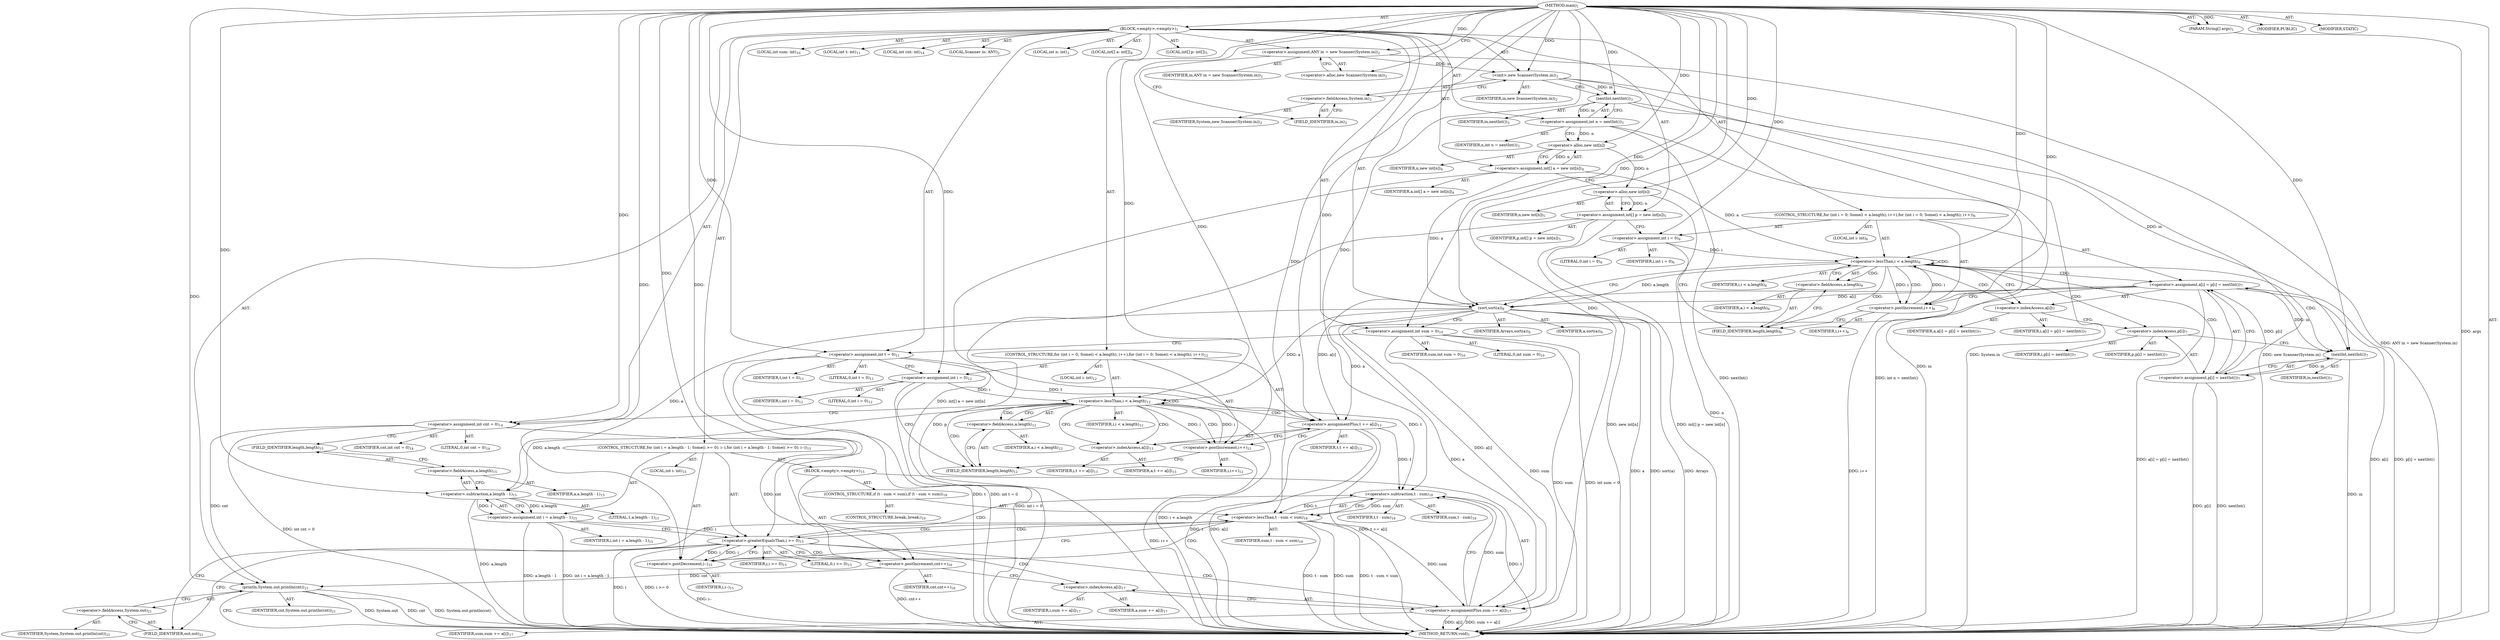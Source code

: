 digraph "main" {  
"19" [label = <(METHOD,main)<SUB>1</SUB>> ]
"20" [label = <(PARAM,String[] args)<SUB>1</SUB>> ]
"21" [label = <(BLOCK,&lt;empty&gt;,&lt;empty&gt;)<SUB>1</SUB>> ]
"4" [label = <(LOCAL,Scanner in: ANY)<SUB>2</SUB>> ]
"22" [label = <(&lt;operator&gt;.assignment,ANY in = new Scanner(System.in))<SUB>2</SUB>> ]
"23" [label = <(IDENTIFIER,in,ANY in = new Scanner(System.in))<SUB>2</SUB>> ]
"24" [label = <(&lt;operator&gt;.alloc,new Scanner(System.in))<SUB>2</SUB>> ]
"25" [label = <(&lt;init&gt;,new Scanner(System.in))<SUB>2</SUB>> ]
"3" [label = <(IDENTIFIER,in,new Scanner(System.in))<SUB>2</SUB>> ]
"26" [label = <(&lt;operator&gt;.fieldAccess,System.in)<SUB>2</SUB>> ]
"27" [label = <(IDENTIFIER,System,new Scanner(System.in))<SUB>2</SUB>> ]
"28" [label = <(FIELD_IDENTIFIER,in,in)<SUB>2</SUB>> ]
"29" [label = <(LOCAL,int n: int)<SUB>3</SUB>> ]
"30" [label = <(&lt;operator&gt;.assignment,int n = nextInt())<SUB>3</SUB>> ]
"31" [label = <(IDENTIFIER,n,int n = nextInt())<SUB>3</SUB>> ]
"32" [label = <(nextInt,nextInt())<SUB>3</SUB>> ]
"33" [label = <(IDENTIFIER,in,nextInt())<SUB>3</SUB>> ]
"34" [label = <(LOCAL,int[] a: int[])<SUB>4</SUB>> ]
"35" [label = <(&lt;operator&gt;.assignment,int[] a = new int[n])<SUB>4</SUB>> ]
"36" [label = <(IDENTIFIER,a,int[] a = new int[n])<SUB>4</SUB>> ]
"37" [label = <(&lt;operator&gt;.alloc,new int[n])> ]
"38" [label = <(IDENTIFIER,n,new int[n])<SUB>4</SUB>> ]
"39" [label = <(LOCAL,int[] p: int[])<SUB>5</SUB>> ]
"40" [label = <(&lt;operator&gt;.assignment,int[] p = new int[n])<SUB>5</SUB>> ]
"41" [label = <(IDENTIFIER,p,int[] p = new int[n])<SUB>5</SUB>> ]
"42" [label = <(&lt;operator&gt;.alloc,new int[n])> ]
"43" [label = <(IDENTIFIER,n,new int[n])<SUB>5</SUB>> ]
"44" [label = <(CONTROL_STRUCTURE,for (int i = 0; Some(i &lt; a.length); i++),for (int i = 0; Some(i &lt; a.length); i++))<SUB>6</SUB>> ]
"45" [label = <(LOCAL,int i: int)<SUB>6</SUB>> ]
"46" [label = <(&lt;operator&gt;.assignment,int i = 0)<SUB>6</SUB>> ]
"47" [label = <(IDENTIFIER,i,int i = 0)<SUB>6</SUB>> ]
"48" [label = <(LITERAL,0,int i = 0)<SUB>6</SUB>> ]
"49" [label = <(&lt;operator&gt;.lessThan,i &lt; a.length)<SUB>6</SUB>> ]
"50" [label = <(IDENTIFIER,i,i &lt; a.length)<SUB>6</SUB>> ]
"51" [label = <(&lt;operator&gt;.fieldAccess,a.length)<SUB>6</SUB>> ]
"52" [label = <(IDENTIFIER,a,i &lt; a.length)<SUB>6</SUB>> ]
"53" [label = <(FIELD_IDENTIFIER,length,length)<SUB>6</SUB>> ]
"54" [label = <(&lt;operator&gt;.postIncrement,i++)<SUB>6</SUB>> ]
"55" [label = <(IDENTIFIER,i,i++)<SUB>6</SUB>> ]
"56" [label = <(&lt;operator&gt;.assignment,a[i] = p[i] = nextInt())<SUB>7</SUB>> ]
"57" [label = <(&lt;operator&gt;.indexAccess,a[i])<SUB>7</SUB>> ]
"58" [label = <(IDENTIFIER,a,a[i] = p[i] = nextInt())<SUB>7</SUB>> ]
"59" [label = <(IDENTIFIER,i,a[i] = p[i] = nextInt())<SUB>7</SUB>> ]
"60" [label = <(&lt;operator&gt;.assignment,p[i] = nextInt())<SUB>7</SUB>> ]
"61" [label = <(&lt;operator&gt;.indexAccess,p[i])<SUB>7</SUB>> ]
"62" [label = <(IDENTIFIER,p,p[i] = nextInt())<SUB>7</SUB>> ]
"63" [label = <(IDENTIFIER,i,p[i] = nextInt())<SUB>7</SUB>> ]
"64" [label = <(nextInt,nextInt())<SUB>7</SUB>> ]
"65" [label = <(IDENTIFIER,in,nextInt())<SUB>7</SUB>> ]
"66" [label = <(sort,sort(a))<SUB>8</SUB>> ]
"67" [label = <(IDENTIFIER,Arrays,sort(a))<SUB>8</SUB>> ]
"68" [label = <(IDENTIFIER,a,sort(a))<SUB>8</SUB>> ]
"69" [label = <(LOCAL,int sum: int)<SUB>10</SUB>> ]
"70" [label = <(&lt;operator&gt;.assignment,int sum = 0)<SUB>10</SUB>> ]
"71" [label = <(IDENTIFIER,sum,int sum = 0)<SUB>10</SUB>> ]
"72" [label = <(LITERAL,0,int sum = 0)<SUB>10</SUB>> ]
"73" [label = <(LOCAL,int t: int)<SUB>11</SUB>> ]
"74" [label = <(&lt;operator&gt;.assignment,int t = 0)<SUB>11</SUB>> ]
"75" [label = <(IDENTIFIER,t,int t = 0)<SUB>11</SUB>> ]
"76" [label = <(LITERAL,0,int t = 0)<SUB>11</SUB>> ]
"77" [label = <(CONTROL_STRUCTURE,for (int i = 0; Some(i &lt; a.length); i++),for (int i = 0; Some(i &lt; a.length); i++))<SUB>12</SUB>> ]
"78" [label = <(LOCAL,int i: int)<SUB>12</SUB>> ]
"79" [label = <(&lt;operator&gt;.assignment,int i = 0)<SUB>12</SUB>> ]
"80" [label = <(IDENTIFIER,i,int i = 0)<SUB>12</SUB>> ]
"81" [label = <(LITERAL,0,int i = 0)<SUB>12</SUB>> ]
"82" [label = <(&lt;operator&gt;.lessThan,i &lt; a.length)<SUB>12</SUB>> ]
"83" [label = <(IDENTIFIER,i,i &lt; a.length)<SUB>12</SUB>> ]
"84" [label = <(&lt;operator&gt;.fieldAccess,a.length)<SUB>12</SUB>> ]
"85" [label = <(IDENTIFIER,a,i &lt; a.length)<SUB>12</SUB>> ]
"86" [label = <(FIELD_IDENTIFIER,length,length)<SUB>12</SUB>> ]
"87" [label = <(&lt;operator&gt;.postIncrement,i++)<SUB>12</SUB>> ]
"88" [label = <(IDENTIFIER,i,i++)<SUB>12</SUB>> ]
"89" [label = <(&lt;operator&gt;.assignmentPlus,t += a[i])<SUB>13</SUB>> ]
"90" [label = <(IDENTIFIER,t,t += a[i])<SUB>13</SUB>> ]
"91" [label = <(&lt;operator&gt;.indexAccess,a[i])<SUB>13</SUB>> ]
"92" [label = <(IDENTIFIER,a,t += a[i])<SUB>13</SUB>> ]
"93" [label = <(IDENTIFIER,i,t += a[i])<SUB>13</SUB>> ]
"94" [label = <(LOCAL,int cnt: int)<SUB>14</SUB>> ]
"95" [label = <(&lt;operator&gt;.assignment,int cnt = 0)<SUB>14</SUB>> ]
"96" [label = <(IDENTIFIER,cnt,int cnt = 0)<SUB>14</SUB>> ]
"97" [label = <(LITERAL,0,int cnt = 0)<SUB>14</SUB>> ]
"98" [label = <(CONTROL_STRUCTURE,for (int i = a.length - 1; Some(i &gt;= 0); i--),for (int i = a.length - 1; Some(i &gt;= 0); i--))<SUB>15</SUB>> ]
"99" [label = <(LOCAL,int i: int)<SUB>15</SUB>> ]
"100" [label = <(&lt;operator&gt;.assignment,int i = a.length - 1)<SUB>15</SUB>> ]
"101" [label = <(IDENTIFIER,i,int i = a.length - 1)<SUB>15</SUB>> ]
"102" [label = <(&lt;operator&gt;.subtraction,a.length - 1)<SUB>15</SUB>> ]
"103" [label = <(&lt;operator&gt;.fieldAccess,a.length)<SUB>15</SUB>> ]
"104" [label = <(IDENTIFIER,a,a.length - 1)<SUB>15</SUB>> ]
"105" [label = <(FIELD_IDENTIFIER,length,length)<SUB>15</SUB>> ]
"106" [label = <(LITERAL,1,a.length - 1)<SUB>15</SUB>> ]
"107" [label = <(&lt;operator&gt;.greaterEqualsThan,i &gt;= 0)<SUB>15</SUB>> ]
"108" [label = <(IDENTIFIER,i,i &gt;= 0)<SUB>15</SUB>> ]
"109" [label = <(LITERAL,0,i &gt;= 0)<SUB>15</SUB>> ]
"110" [label = <(&lt;operator&gt;.postDecrement,i--)<SUB>15</SUB>> ]
"111" [label = <(IDENTIFIER,i,i--)<SUB>15</SUB>> ]
"112" [label = <(BLOCK,&lt;empty&gt;,&lt;empty&gt;)<SUB>15</SUB>> ]
"113" [label = <(&lt;operator&gt;.postIncrement,cnt++)<SUB>16</SUB>> ]
"114" [label = <(IDENTIFIER,cnt,cnt++)<SUB>16</SUB>> ]
"115" [label = <(&lt;operator&gt;.assignmentPlus,sum += a[i])<SUB>17</SUB>> ]
"116" [label = <(IDENTIFIER,sum,sum += a[i])<SUB>17</SUB>> ]
"117" [label = <(&lt;operator&gt;.indexAccess,a[i])<SUB>17</SUB>> ]
"118" [label = <(IDENTIFIER,a,sum += a[i])<SUB>17</SUB>> ]
"119" [label = <(IDENTIFIER,i,sum += a[i])<SUB>17</SUB>> ]
"120" [label = <(CONTROL_STRUCTURE,if (t - sum &lt; sum),if (t - sum &lt; sum))<SUB>18</SUB>> ]
"121" [label = <(&lt;operator&gt;.lessThan,t - sum &lt; sum)<SUB>18</SUB>> ]
"122" [label = <(&lt;operator&gt;.subtraction,t - sum)<SUB>18</SUB>> ]
"123" [label = <(IDENTIFIER,t,t - sum)<SUB>18</SUB>> ]
"124" [label = <(IDENTIFIER,sum,t - sum)<SUB>18</SUB>> ]
"125" [label = <(IDENTIFIER,sum,t - sum &lt; sum)<SUB>18</SUB>> ]
"126" [label = <(CONTROL_STRUCTURE,break;,break;)<SUB>19</SUB>> ]
"127" [label = <(println,System.out.println(cnt))<SUB>21</SUB>> ]
"128" [label = <(&lt;operator&gt;.fieldAccess,System.out)<SUB>21</SUB>> ]
"129" [label = <(IDENTIFIER,System,System.out.println(cnt))<SUB>21</SUB>> ]
"130" [label = <(FIELD_IDENTIFIER,out,out)<SUB>21</SUB>> ]
"131" [label = <(IDENTIFIER,cnt,System.out.println(cnt))<SUB>21</SUB>> ]
"132" [label = <(MODIFIER,PUBLIC)> ]
"133" [label = <(MODIFIER,STATIC)> ]
"134" [label = <(METHOD_RETURN,void)<SUB>1</SUB>> ]
  "19" -> "20"  [ label = "AST: "] 
  "19" -> "21"  [ label = "AST: "] 
  "19" -> "132"  [ label = "AST: "] 
  "19" -> "133"  [ label = "AST: "] 
  "19" -> "134"  [ label = "AST: "] 
  "21" -> "4"  [ label = "AST: "] 
  "21" -> "22"  [ label = "AST: "] 
  "21" -> "25"  [ label = "AST: "] 
  "21" -> "29"  [ label = "AST: "] 
  "21" -> "30"  [ label = "AST: "] 
  "21" -> "34"  [ label = "AST: "] 
  "21" -> "35"  [ label = "AST: "] 
  "21" -> "39"  [ label = "AST: "] 
  "21" -> "40"  [ label = "AST: "] 
  "21" -> "44"  [ label = "AST: "] 
  "21" -> "66"  [ label = "AST: "] 
  "21" -> "69"  [ label = "AST: "] 
  "21" -> "70"  [ label = "AST: "] 
  "21" -> "73"  [ label = "AST: "] 
  "21" -> "74"  [ label = "AST: "] 
  "21" -> "77"  [ label = "AST: "] 
  "21" -> "94"  [ label = "AST: "] 
  "21" -> "95"  [ label = "AST: "] 
  "21" -> "98"  [ label = "AST: "] 
  "21" -> "127"  [ label = "AST: "] 
  "22" -> "23"  [ label = "AST: "] 
  "22" -> "24"  [ label = "AST: "] 
  "25" -> "3"  [ label = "AST: "] 
  "25" -> "26"  [ label = "AST: "] 
  "26" -> "27"  [ label = "AST: "] 
  "26" -> "28"  [ label = "AST: "] 
  "30" -> "31"  [ label = "AST: "] 
  "30" -> "32"  [ label = "AST: "] 
  "32" -> "33"  [ label = "AST: "] 
  "35" -> "36"  [ label = "AST: "] 
  "35" -> "37"  [ label = "AST: "] 
  "37" -> "38"  [ label = "AST: "] 
  "40" -> "41"  [ label = "AST: "] 
  "40" -> "42"  [ label = "AST: "] 
  "42" -> "43"  [ label = "AST: "] 
  "44" -> "45"  [ label = "AST: "] 
  "44" -> "46"  [ label = "AST: "] 
  "44" -> "49"  [ label = "AST: "] 
  "44" -> "54"  [ label = "AST: "] 
  "44" -> "56"  [ label = "AST: "] 
  "46" -> "47"  [ label = "AST: "] 
  "46" -> "48"  [ label = "AST: "] 
  "49" -> "50"  [ label = "AST: "] 
  "49" -> "51"  [ label = "AST: "] 
  "51" -> "52"  [ label = "AST: "] 
  "51" -> "53"  [ label = "AST: "] 
  "54" -> "55"  [ label = "AST: "] 
  "56" -> "57"  [ label = "AST: "] 
  "56" -> "60"  [ label = "AST: "] 
  "57" -> "58"  [ label = "AST: "] 
  "57" -> "59"  [ label = "AST: "] 
  "60" -> "61"  [ label = "AST: "] 
  "60" -> "64"  [ label = "AST: "] 
  "61" -> "62"  [ label = "AST: "] 
  "61" -> "63"  [ label = "AST: "] 
  "64" -> "65"  [ label = "AST: "] 
  "66" -> "67"  [ label = "AST: "] 
  "66" -> "68"  [ label = "AST: "] 
  "70" -> "71"  [ label = "AST: "] 
  "70" -> "72"  [ label = "AST: "] 
  "74" -> "75"  [ label = "AST: "] 
  "74" -> "76"  [ label = "AST: "] 
  "77" -> "78"  [ label = "AST: "] 
  "77" -> "79"  [ label = "AST: "] 
  "77" -> "82"  [ label = "AST: "] 
  "77" -> "87"  [ label = "AST: "] 
  "77" -> "89"  [ label = "AST: "] 
  "79" -> "80"  [ label = "AST: "] 
  "79" -> "81"  [ label = "AST: "] 
  "82" -> "83"  [ label = "AST: "] 
  "82" -> "84"  [ label = "AST: "] 
  "84" -> "85"  [ label = "AST: "] 
  "84" -> "86"  [ label = "AST: "] 
  "87" -> "88"  [ label = "AST: "] 
  "89" -> "90"  [ label = "AST: "] 
  "89" -> "91"  [ label = "AST: "] 
  "91" -> "92"  [ label = "AST: "] 
  "91" -> "93"  [ label = "AST: "] 
  "95" -> "96"  [ label = "AST: "] 
  "95" -> "97"  [ label = "AST: "] 
  "98" -> "99"  [ label = "AST: "] 
  "98" -> "100"  [ label = "AST: "] 
  "98" -> "107"  [ label = "AST: "] 
  "98" -> "110"  [ label = "AST: "] 
  "98" -> "112"  [ label = "AST: "] 
  "100" -> "101"  [ label = "AST: "] 
  "100" -> "102"  [ label = "AST: "] 
  "102" -> "103"  [ label = "AST: "] 
  "102" -> "106"  [ label = "AST: "] 
  "103" -> "104"  [ label = "AST: "] 
  "103" -> "105"  [ label = "AST: "] 
  "107" -> "108"  [ label = "AST: "] 
  "107" -> "109"  [ label = "AST: "] 
  "110" -> "111"  [ label = "AST: "] 
  "112" -> "113"  [ label = "AST: "] 
  "112" -> "115"  [ label = "AST: "] 
  "112" -> "120"  [ label = "AST: "] 
  "113" -> "114"  [ label = "AST: "] 
  "115" -> "116"  [ label = "AST: "] 
  "115" -> "117"  [ label = "AST: "] 
  "117" -> "118"  [ label = "AST: "] 
  "117" -> "119"  [ label = "AST: "] 
  "120" -> "121"  [ label = "AST: "] 
  "120" -> "126"  [ label = "AST: "] 
  "121" -> "122"  [ label = "AST: "] 
  "121" -> "125"  [ label = "AST: "] 
  "122" -> "123"  [ label = "AST: "] 
  "122" -> "124"  [ label = "AST: "] 
  "127" -> "128"  [ label = "AST: "] 
  "127" -> "131"  [ label = "AST: "] 
  "128" -> "129"  [ label = "AST: "] 
  "128" -> "130"  [ label = "AST: "] 
  "22" -> "28"  [ label = "CFG: "] 
  "25" -> "32"  [ label = "CFG: "] 
  "30" -> "37"  [ label = "CFG: "] 
  "35" -> "42"  [ label = "CFG: "] 
  "40" -> "46"  [ label = "CFG: "] 
  "66" -> "70"  [ label = "CFG: "] 
  "70" -> "74"  [ label = "CFG: "] 
  "74" -> "79"  [ label = "CFG: "] 
  "95" -> "105"  [ label = "CFG: "] 
  "127" -> "134"  [ label = "CFG: "] 
  "24" -> "22"  [ label = "CFG: "] 
  "26" -> "25"  [ label = "CFG: "] 
  "32" -> "30"  [ label = "CFG: "] 
  "37" -> "35"  [ label = "CFG: "] 
  "42" -> "40"  [ label = "CFG: "] 
  "46" -> "53"  [ label = "CFG: "] 
  "49" -> "57"  [ label = "CFG: "] 
  "49" -> "66"  [ label = "CFG: "] 
  "54" -> "53"  [ label = "CFG: "] 
  "56" -> "54"  [ label = "CFG: "] 
  "79" -> "86"  [ label = "CFG: "] 
  "82" -> "91"  [ label = "CFG: "] 
  "82" -> "95"  [ label = "CFG: "] 
  "87" -> "86"  [ label = "CFG: "] 
  "89" -> "87"  [ label = "CFG: "] 
  "100" -> "107"  [ label = "CFG: "] 
  "107" -> "113"  [ label = "CFG: "] 
  "107" -> "130"  [ label = "CFG: "] 
  "110" -> "107"  [ label = "CFG: "] 
  "128" -> "127"  [ label = "CFG: "] 
  "28" -> "26"  [ label = "CFG: "] 
  "51" -> "49"  [ label = "CFG: "] 
  "57" -> "61"  [ label = "CFG: "] 
  "60" -> "56"  [ label = "CFG: "] 
  "84" -> "82"  [ label = "CFG: "] 
  "91" -> "89"  [ label = "CFG: "] 
  "102" -> "100"  [ label = "CFG: "] 
  "113" -> "117"  [ label = "CFG: "] 
  "115" -> "122"  [ label = "CFG: "] 
  "130" -> "128"  [ label = "CFG: "] 
  "53" -> "51"  [ label = "CFG: "] 
  "61" -> "64"  [ label = "CFG: "] 
  "64" -> "60"  [ label = "CFG: "] 
  "86" -> "84"  [ label = "CFG: "] 
  "103" -> "102"  [ label = "CFG: "] 
  "117" -> "115"  [ label = "CFG: "] 
  "121" -> "130"  [ label = "CFG: "] 
  "121" -> "110"  [ label = "CFG: "] 
  "105" -> "103"  [ label = "CFG: "] 
  "122" -> "121"  [ label = "CFG: "] 
  "19" -> "24"  [ label = "CFG: "] 
  "20" -> "134"  [ label = "DDG: args"] 
  "22" -> "134"  [ label = "DDG: ANY in = new Scanner(System.in)"] 
  "25" -> "134"  [ label = "DDG: System.in"] 
  "25" -> "134"  [ label = "DDG: new Scanner(System.in)"] 
  "32" -> "134"  [ label = "DDG: in"] 
  "30" -> "134"  [ label = "DDG: nextInt()"] 
  "30" -> "134"  [ label = "DDG: int n = nextInt()"] 
  "35" -> "134"  [ label = "DDG: int[] a = new int[n]"] 
  "40" -> "134"  [ label = "DDG: p"] 
  "42" -> "134"  [ label = "DDG: n"] 
  "40" -> "134"  [ label = "DDG: new int[n]"] 
  "40" -> "134"  [ label = "DDG: int[] p = new int[n]"] 
  "66" -> "134"  [ label = "DDG: a"] 
  "66" -> "134"  [ label = "DDG: sort(a)"] 
  "70" -> "134"  [ label = "DDG: sum"] 
  "70" -> "134"  [ label = "DDG: int sum = 0"] 
  "74" -> "134"  [ label = "DDG: t"] 
  "74" -> "134"  [ label = "DDG: int t = 0"] 
  "79" -> "134"  [ label = "DDG: int i = 0"] 
  "82" -> "134"  [ label = "DDG: i &lt; a.length"] 
  "95" -> "134"  [ label = "DDG: int cnt = 0"] 
  "102" -> "134"  [ label = "DDG: a.length"] 
  "100" -> "134"  [ label = "DDG: a.length - 1"] 
  "100" -> "134"  [ label = "DDG: int i = a.length - 1"] 
  "107" -> "134"  [ label = "DDG: i"] 
  "107" -> "134"  [ label = "DDG: i &gt;= 0"] 
  "113" -> "134"  [ label = "DDG: cnt++"] 
  "115" -> "134"  [ label = "DDG: a[i]"] 
  "115" -> "134"  [ label = "DDG: sum += a[i]"] 
  "122" -> "134"  [ label = "DDG: t"] 
  "121" -> "134"  [ label = "DDG: t - sum"] 
  "121" -> "134"  [ label = "DDG: sum"] 
  "121" -> "134"  [ label = "DDG: t - sum &lt; sum"] 
  "110" -> "134"  [ label = "DDG: i--"] 
  "127" -> "134"  [ label = "DDG: System.out"] 
  "127" -> "134"  [ label = "DDG: cnt"] 
  "127" -> "134"  [ label = "DDG: System.out.println(cnt)"] 
  "89" -> "134"  [ label = "DDG: t"] 
  "89" -> "134"  [ label = "DDG: a[i]"] 
  "89" -> "134"  [ label = "DDG: t += a[i]"] 
  "87" -> "134"  [ label = "DDG: i++"] 
  "56" -> "134"  [ label = "DDG: a[i]"] 
  "60" -> "134"  [ label = "DDG: p[i]"] 
  "64" -> "134"  [ label = "DDG: in"] 
  "60" -> "134"  [ label = "DDG: nextInt()"] 
  "56" -> "134"  [ label = "DDG: p[i] = nextInt()"] 
  "56" -> "134"  [ label = "DDG: a[i] = p[i] = nextInt()"] 
  "54" -> "134"  [ label = "DDG: i++"] 
  "66" -> "134"  [ label = "DDG: Arrays"] 
  "19" -> "20"  [ label = "DDG: "] 
  "19" -> "22"  [ label = "DDG: "] 
  "32" -> "30"  [ label = "DDG: in"] 
  "37" -> "35"  [ label = "DDG: n"] 
  "42" -> "40"  [ label = "DDG: n"] 
  "19" -> "70"  [ label = "DDG: "] 
  "19" -> "74"  [ label = "DDG: "] 
  "19" -> "95"  [ label = "DDG: "] 
  "22" -> "25"  [ label = "DDG: in"] 
  "19" -> "25"  [ label = "DDG: "] 
  "19" -> "46"  [ label = "DDG: "] 
  "60" -> "56"  [ label = "DDG: p[i]"] 
  "64" -> "56"  [ label = "DDG: in"] 
  "19" -> "66"  [ label = "DDG: "] 
  "35" -> "66"  [ label = "DDG: a"] 
  "49" -> "66"  [ label = "DDG: a.length"] 
  "56" -> "66"  [ label = "DDG: a[i]"] 
  "19" -> "79"  [ label = "DDG: "] 
  "66" -> "89"  [ label = "DDG: a"] 
  "56" -> "89"  [ label = "DDG: a[i]"] 
  "102" -> "100"  [ label = "DDG: a.length"] 
  "102" -> "100"  [ label = "DDG: 1"] 
  "95" -> "127"  [ label = "DDG: cnt"] 
  "113" -> "127"  [ label = "DDG: cnt"] 
  "19" -> "127"  [ label = "DDG: "] 
  "25" -> "32"  [ label = "DDG: in"] 
  "19" -> "32"  [ label = "DDG: "] 
  "30" -> "37"  [ label = "DDG: n"] 
  "19" -> "37"  [ label = "DDG: "] 
  "37" -> "42"  [ label = "DDG: n"] 
  "19" -> "42"  [ label = "DDG: "] 
  "46" -> "49"  [ label = "DDG: i"] 
  "54" -> "49"  [ label = "DDG: i"] 
  "19" -> "49"  [ label = "DDG: "] 
  "35" -> "49"  [ label = "DDG: a"] 
  "49" -> "54"  [ label = "DDG: i"] 
  "19" -> "54"  [ label = "DDG: "] 
  "79" -> "82"  [ label = "DDG: i"] 
  "87" -> "82"  [ label = "DDG: i"] 
  "19" -> "82"  [ label = "DDG: "] 
  "66" -> "82"  [ label = "DDG: a"] 
  "82" -> "87"  [ label = "DDG: i"] 
  "19" -> "87"  [ label = "DDG: "] 
  "74" -> "89"  [ label = "DDG: t"] 
  "19" -> "89"  [ label = "DDG: "] 
  "100" -> "107"  [ label = "DDG: i"] 
  "110" -> "107"  [ label = "DDG: i"] 
  "19" -> "107"  [ label = "DDG: "] 
  "107" -> "110"  [ label = "DDG: i"] 
  "19" -> "110"  [ label = "DDG: "] 
  "66" -> "115"  [ label = "DDG: a"] 
  "56" -> "115"  [ label = "DDG: a[i]"] 
  "64" -> "60"  [ label = "DDG: in"] 
  "66" -> "102"  [ label = "DDG: a"] 
  "82" -> "102"  [ label = "DDG: a.length"] 
  "19" -> "102"  [ label = "DDG: "] 
  "95" -> "113"  [ label = "DDG: cnt"] 
  "19" -> "113"  [ label = "DDG: "] 
  "70" -> "115"  [ label = "DDG: sum"] 
  "121" -> "115"  [ label = "DDG: sum"] 
  "19" -> "115"  [ label = "DDG: "] 
  "32" -> "64"  [ label = "DDG: in"] 
  "19" -> "64"  [ label = "DDG: "] 
  "122" -> "121"  [ label = "DDG: t"] 
  "122" -> "121"  [ label = "DDG: sum"] 
  "19" -> "121"  [ label = "DDG: "] 
  "74" -> "122"  [ label = "DDG: t"] 
  "89" -> "122"  [ label = "DDG: t"] 
  "19" -> "122"  [ label = "DDG: "] 
  "115" -> "122"  [ label = "DDG: sum"] 
  "49" -> "49"  [ label = "CDG: "] 
  "49" -> "60"  [ label = "CDG: "] 
  "49" -> "61"  [ label = "CDG: "] 
  "49" -> "64"  [ label = "CDG: "] 
  "49" -> "51"  [ label = "CDG: "] 
  "49" -> "57"  [ label = "CDG: "] 
  "49" -> "53"  [ label = "CDG: "] 
  "49" -> "56"  [ label = "CDG: "] 
  "49" -> "54"  [ label = "CDG: "] 
  "82" -> "89"  [ label = "CDG: "] 
  "82" -> "84"  [ label = "CDG: "] 
  "82" -> "87"  [ label = "CDG: "] 
  "82" -> "91"  [ label = "CDG: "] 
  "82" -> "82"  [ label = "CDG: "] 
  "82" -> "86"  [ label = "CDG: "] 
  "107" -> "115"  [ label = "CDG: "] 
  "107" -> "113"  [ label = "CDG: "] 
  "107" -> "122"  [ label = "CDG: "] 
  "107" -> "121"  [ label = "CDG: "] 
  "107" -> "117"  [ label = "CDG: "] 
  "121" -> "107"  [ label = "CDG: "] 
  "121" -> "110"  [ label = "CDG: "] 
}

